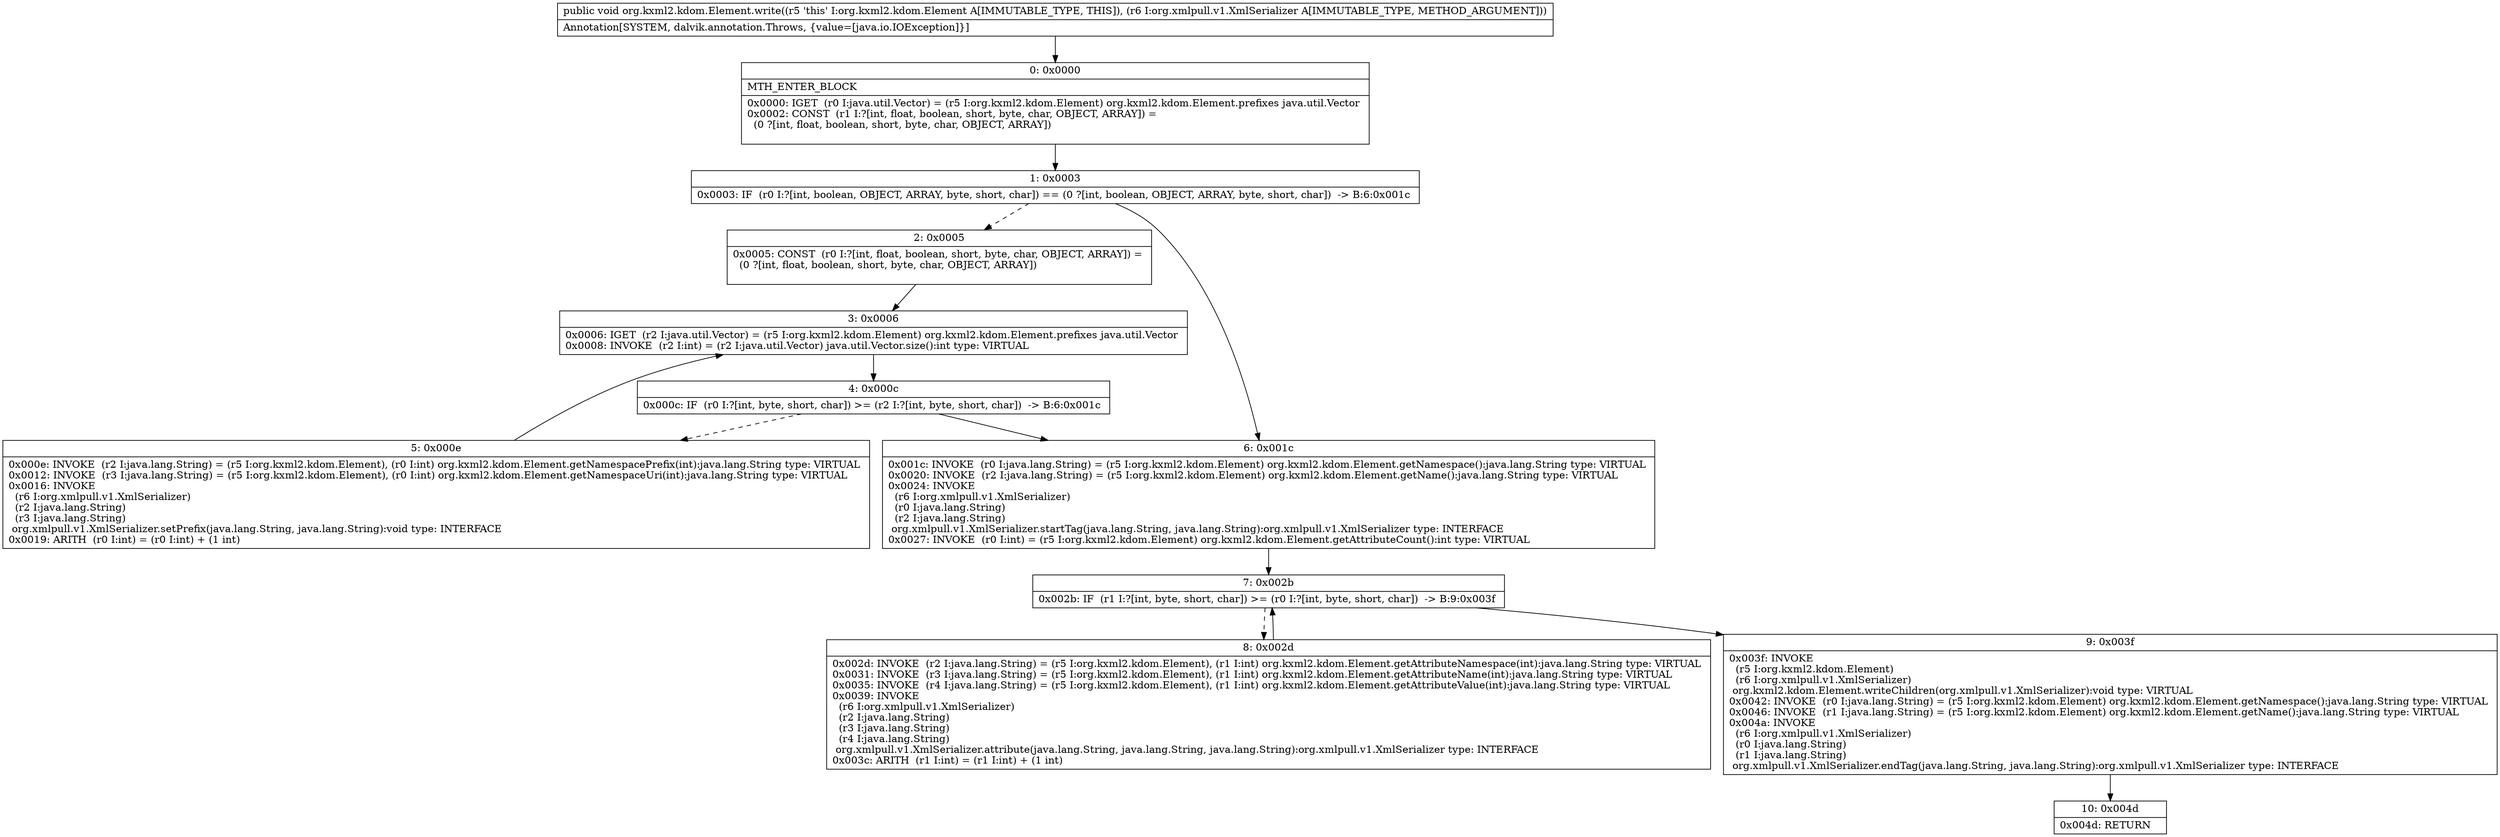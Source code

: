 digraph "CFG fororg.kxml2.kdom.Element.write(Lorg\/xmlpull\/v1\/XmlSerializer;)V" {
Node_0 [shape=record,label="{0\:\ 0x0000|MTH_ENTER_BLOCK\l|0x0000: IGET  (r0 I:java.util.Vector) = (r5 I:org.kxml2.kdom.Element) org.kxml2.kdom.Element.prefixes java.util.Vector \l0x0002: CONST  (r1 I:?[int, float, boolean, short, byte, char, OBJECT, ARRAY]) = \l  (0 ?[int, float, boolean, short, byte, char, OBJECT, ARRAY])\l \l}"];
Node_1 [shape=record,label="{1\:\ 0x0003|0x0003: IF  (r0 I:?[int, boolean, OBJECT, ARRAY, byte, short, char]) == (0 ?[int, boolean, OBJECT, ARRAY, byte, short, char])  \-\> B:6:0x001c \l}"];
Node_2 [shape=record,label="{2\:\ 0x0005|0x0005: CONST  (r0 I:?[int, float, boolean, short, byte, char, OBJECT, ARRAY]) = \l  (0 ?[int, float, boolean, short, byte, char, OBJECT, ARRAY])\l \l}"];
Node_3 [shape=record,label="{3\:\ 0x0006|0x0006: IGET  (r2 I:java.util.Vector) = (r5 I:org.kxml2.kdom.Element) org.kxml2.kdom.Element.prefixes java.util.Vector \l0x0008: INVOKE  (r2 I:int) = (r2 I:java.util.Vector) java.util.Vector.size():int type: VIRTUAL \l}"];
Node_4 [shape=record,label="{4\:\ 0x000c|0x000c: IF  (r0 I:?[int, byte, short, char]) \>= (r2 I:?[int, byte, short, char])  \-\> B:6:0x001c \l}"];
Node_5 [shape=record,label="{5\:\ 0x000e|0x000e: INVOKE  (r2 I:java.lang.String) = (r5 I:org.kxml2.kdom.Element), (r0 I:int) org.kxml2.kdom.Element.getNamespacePrefix(int):java.lang.String type: VIRTUAL \l0x0012: INVOKE  (r3 I:java.lang.String) = (r5 I:org.kxml2.kdom.Element), (r0 I:int) org.kxml2.kdom.Element.getNamespaceUri(int):java.lang.String type: VIRTUAL \l0x0016: INVOKE  \l  (r6 I:org.xmlpull.v1.XmlSerializer)\l  (r2 I:java.lang.String)\l  (r3 I:java.lang.String)\l org.xmlpull.v1.XmlSerializer.setPrefix(java.lang.String, java.lang.String):void type: INTERFACE \l0x0019: ARITH  (r0 I:int) = (r0 I:int) + (1 int) \l}"];
Node_6 [shape=record,label="{6\:\ 0x001c|0x001c: INVOKE  (r0 I:java.lang.String) = (r5 I:org.kxml2.kdom.Element) org.kxml2.kdom.Element.getNamespace():java.lang.String type: VIRTUAL \l0x0020: INVOKE  (r2 I:java.lang.String) = (r5 I:org.kxml2.kdom.Element) org.kxml2.kdom.Element.getName():java.lang.String type: VIRTUAL \l0x0024: INVOKE  \l  (r6 I:org.xmlpull.v1.XmlSerializer)\l  (r0 I:java.lang.String)\l  (r2 I:java.lang.String)\l org.xmlpull.v1.XmlSerializer.startTag(java.lang.String, java.lang.String):org.xmlpull.v1.XmlSerializer type: INTERFACE \l0x0027: INVOKE  (r0 I:int) = (r5 I:org.kxml2.kdom.Element) org.kxml2.kdom.Element.getAttributeCount():int type: VIRTUAL \l}"];
Node_7 [shape=record,label="{7\:\ 0x002b|0x002b: IF  (r1 I:?[int, byte, short, char]) \>= (r0 I:?[int, byte, short, char])  \-\> B:9:0x003f \l}"];
Node_8 [shape=record,label="{8\:\ 0x002d|0x002d: INVOKE  (r2 I:java.lang.String) = (r5 I:org.kxml2.kdom.Element), (r1 I:int) org.kxml2.kdom.Element.getAttributeNamespace(int):java.lang.String type: VIRTUAL \l0x0031: INVOKE  (r3 I:java.lang.String) = (r5 I:org.kxml2.kdom.Element), (r1 I:int) org.kxml2.kdom.Element.getAttributeName(int):java.lang.String type: VIRTUAL \l0x0035: INVOKE  (r4 I:java.lang.String) = (r5 I:org.kxml2.kdom.Element), (r1 I:int) org.kxml2.kdom.Element.getAttributeValue(int):java.lang.String type: VIRTUAL \l0x0039: INVOKE  \l  (r6 I:org.xmlpull.v1.XmlSerializer)\l  (r2 I:java.lang.String)\l  (r3 I:java.lang.String)\l  (r4 I:java.lang.String)\l org.xmlpull.v1.XmlSerializer.attribute(java.lang.String, java.lang.String, java.lang.String):org.xmlpull.v1.XmlSerializer type: INTERFACE \l0x003c: ARITH  (r1 I:int) = (r1 I:int) + (1 int) \l}"];
Node_9 [shape=record,label="{9\:\ 0x003f|0x003f: INVOKE  \l  (r5 I:org.kxml2.kdom.Element)\l  (r6 I:org.xmlpull.v1.XmlSerializer)\l org.kxml2.kdom.Element.writeChildren(org.xmlpull.v1.XmlSerializer):void type: VIRTUAL \l0x0042: INVOKE  (r0 I:java.lang.String) = (r5 I:org.kxml2.kdom.Element) org.kxml2.kdom.Element.getNamespace():java.lang.String type: VIRTUAL \l0x0046: INVOKE  (r1 I:java.lang.String) = (r5 I:org.kxml2.kdom.Element) org.kxml2.kdom.Element.getName():java.lang.String type: VIRTUAL \l0x004a: INVOKE  \l  (r6 I:org.xmlpull.v1.XmlSerializer)\l  (r0 I:java.lang.String)\l  (r1 I:java.lang.String)\l org.xmlpull.v1.XmlSerializer.endTag(java.lang.String, java.lang.String):org.xmlpull.v1.XmlSerializer type: INTERFACE \l}"];
Node_10 [shape=record,label="{10\:\ 0x004d|0x004d: RETURN   \l}"];
MethodNode[shape=record,label="{public void org.kxml2.kdom.Element.write((r5 'this' I:org.kxml2.kdom.Element A[IMMUTABLE_TYPE, THIS]), (r6 I:org.xmlpull.v1.XmlSerializer A[IMMUTABLE_TYPE, METHOD_ARGUMENT]))  | Annotation[SYSTEM, dalvik.annotation.Throws, \{value=[java.io.IOException]\}]\l}"];
MethodNode -> Node_0;
Node_0 -> Node_1;
Node_1 -> Node_2[style=dashed];
Node_1 -> Node_6;
Node_2 -> Node_3;
Node_3 -> Node_4;
Node_4 -> Node_5[style=dashed];
Node_4 -> Node_6;
Node_5 -> Node_3;
Node_6 -> Node_7;
Node_7 -> Node_8[style=dashed];
Node_7 -> Node_9;
Node_8 -> Node_7;
Node_9 -> Node_10;
}

